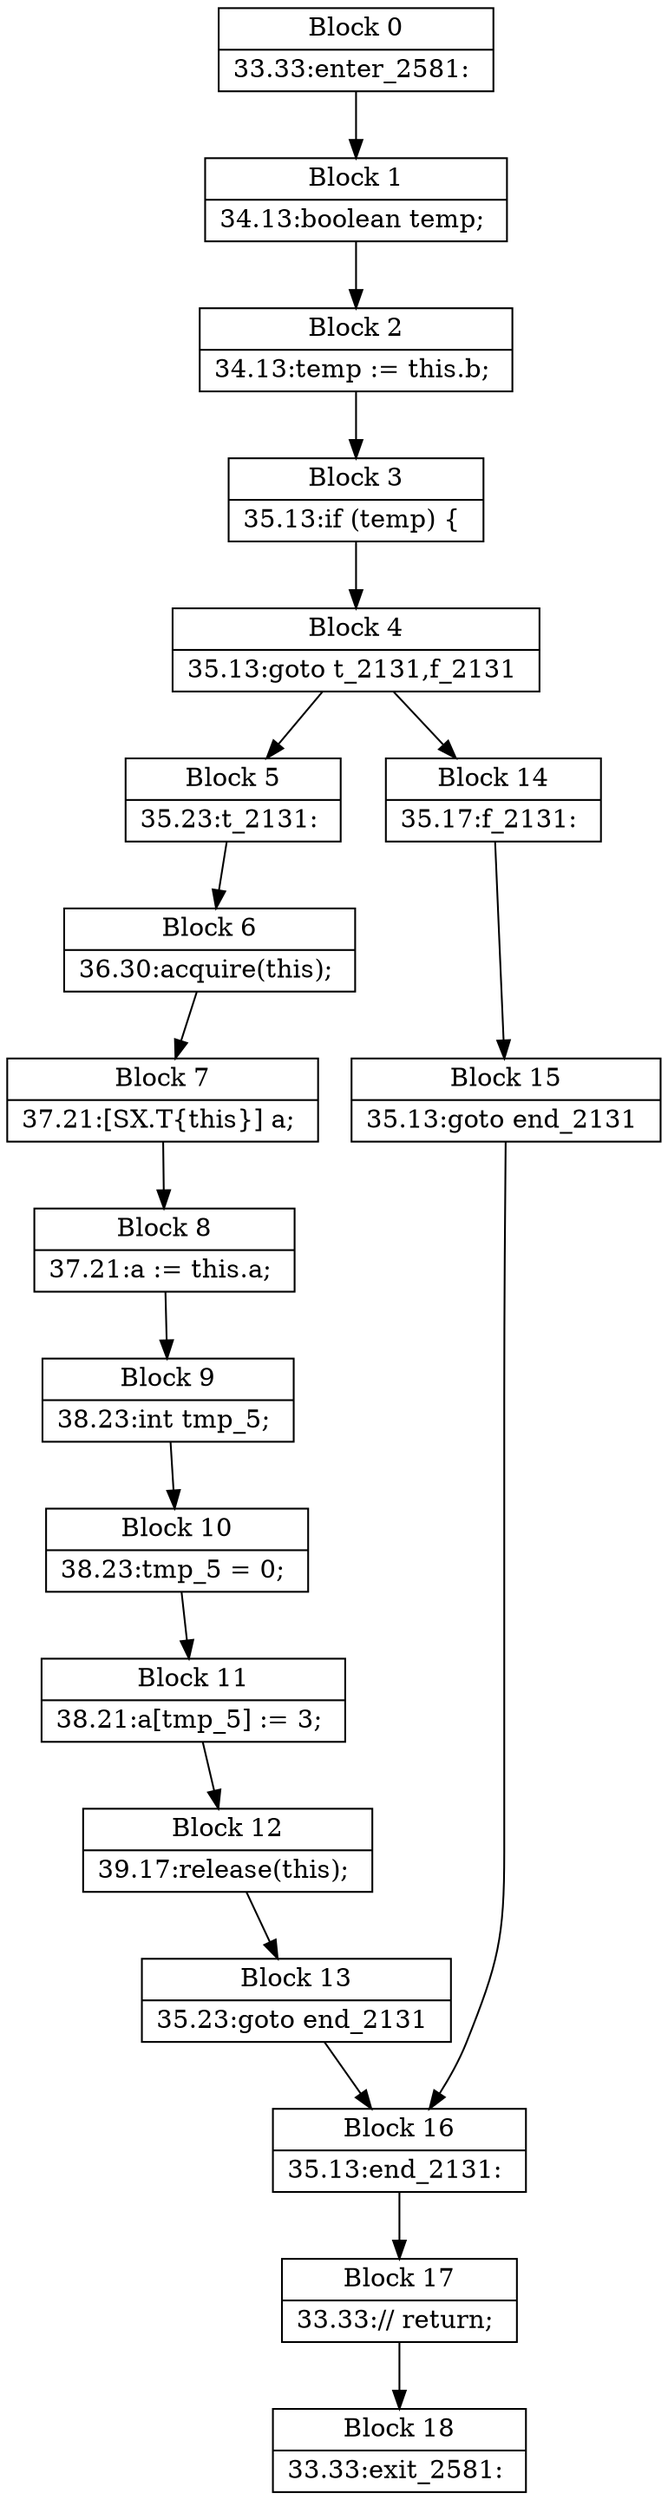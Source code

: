 digraph G {
   node [shape=record];
B0[label="{Block 0|33.33:enter_2581: \n}"];
B1[label="{Block 1|34.13:boolean temp; \n}"];
B2[label="{Block 2|34.13:temp := this.b; \n}"];
B3[label="{Block 3|35.13:if (temp) \{ \n}"];
B4[label="{Block 4|35.13:goto t_2131,f_2131 \n}"];
B5[label="{Block 5|35.23:t_2131: \n}"];
B6[label="{Block 6|36.30:acquire(this); \n}"];
B7[label="{Block 7|37.21:\[SX.T\{this\}\] a; \n}"];
B8[label="{Block 8|37.21:a := this.a; \n}"];
B9[label="{Block 9|38.23:int tmp_5; \n}"];
B10[label="{Block 10|38.23:tmp_5 = 0; \n}"];
B11[label="{Block 11|38.21:a\[tmp_5\] := 3; \n}"];
B12[label="{Block 12|39.17:release(this); \n}"];
B13[label="{Block 13|35.23:goto end_2131 \n}"];
B14[label="{Block 14|35.17:f_2131: \n}"];
B15[label="{Block 15|35.13:goto end_2131 \n}"];
B16[label="{Block 16|35.13:end_2131: \n}"];
B17[label="{Block 17|33.33:// return; \n}"];
B18[label="{Block 18|33.33:exit_2581: \n}"];
B0 -> B1;
B1 -> B2;
B2 -> B3;
B3 -> B4;
B4 -> B14;
B4 -> B5;
B5 -> B6;
B6 -> B7;
B7 -> B8;
B8 -> B9;
B9 -> B10;
B10 -> B11;
B11 -> B12;
B12 -> B13;
B13 -> B16;
B14 -> B15;
B15 -> B16;
B16 -> B17;
B17 -> B18;
}
